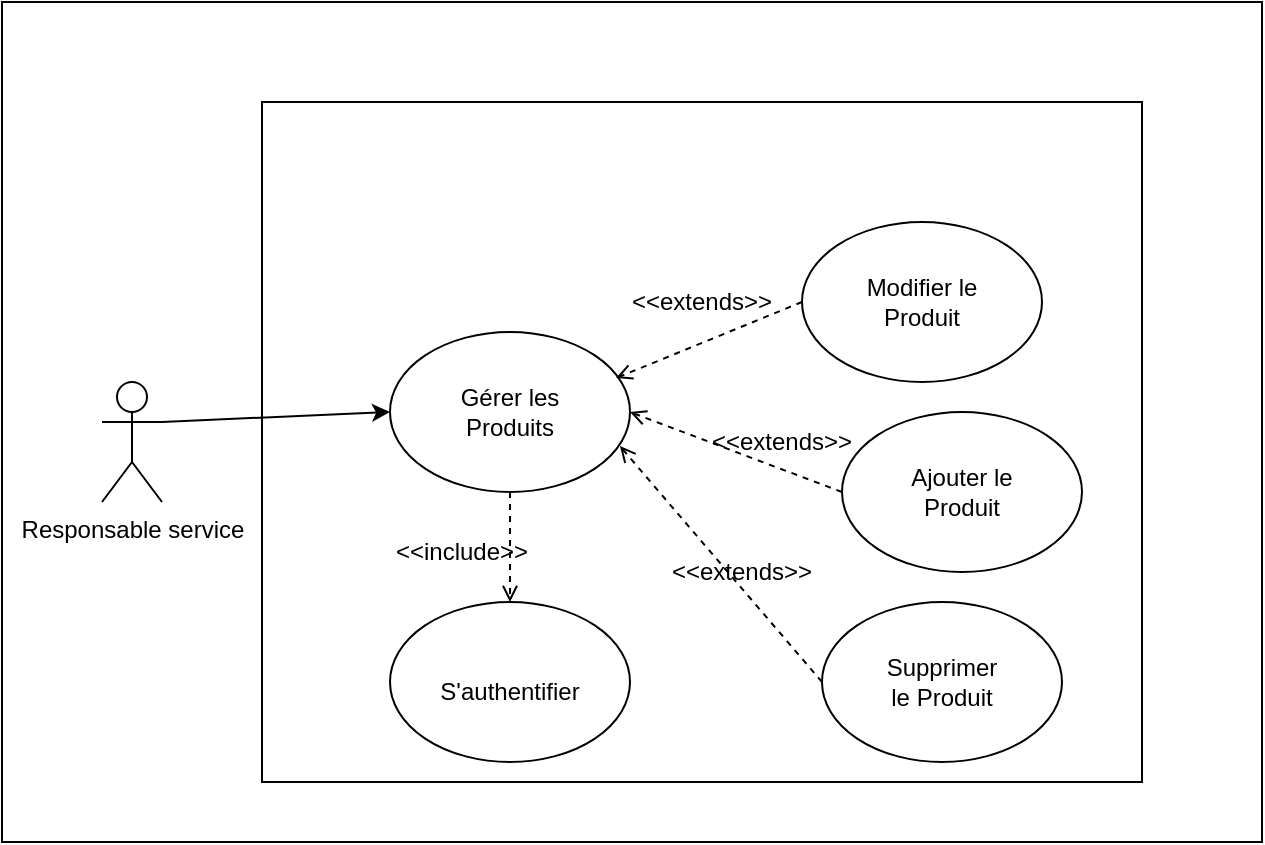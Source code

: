 <mxfile version="21.0.2" type="github">
  <diagram name="Page-1" id="T-ac58-VW4S4glTDpWZ5">
    <mxGraphModel dx="880" dy="395" grid="1" gridSize="10" guides="1" tooltips="1" connect="1" arrows="1" fold="1" page="1" pageScale="1" pageWidth="827" pageHeight="1169" math="0" shadow="0">
      <root>
        <mxCell id="0" />
        <mxCell id="1" parent="0" />
        <mxCell id="qN2MEvTzEiKN6xHjErzq-1" value="" style="rounded=0;whiteSpace=wrap;html=1;" parent="1" vertex="1">
          <mxGeometry x="220" y="380" width="630" height="420" as="geometry" />
        </mxCell>
        <mxCell id="qN2MEvTzEiKN6xHjErzq-2" value="" style="rounded=0;whiteSpace=wrap;html=1;" parent="1" vertex="1">
          <mxGeometry x="350" y="430" width="440" height="340" as="geometry" />
        </mxCell>
        <mxCell id="qN2MEvTzEiKN6xHjErzq-26" style="edgeStyle=none;rounded=0;orthogonalLoop=1;jettySize=auto;html=1;exitX=1;exitY=0.333;exitDx=0;exitDy=0;exitPerimeter=0;entryX=0;entryY=0.5;entryDx=0;entryDy=0;" parent="1" source="qN2MEvTzEiKN6xHjErzq-3" target="qN2MEvTzEiKN6xHjErzq-4" edge="1">
          <mxGeometry relative="1" as="geometry" />
        </mxCell>
        <mxCell id="qN2MEvTzEiKN6xHjErzq-3" value="Responsable service" style="shape=umlActor;verticalLabelPosition=bottom;verticalAlign=top;html=1;outlineConnect=0;" parent="1" vertex="1">
          <mxGeometry x="270" y="570" width="30" height="60" as="geometry" />
        </mxCell>
        <mxCell id="qN2MEvTzEiKN6xHjErzq-34" style="edgeStyle=none;rounded=0;orthogonalLoop=1;jettySize=auto;html=1;exitX=0.5;exitY=1;exitDx=0;exitDy=0;endArrow=open;endFill=0;dashed=1;" parent="1" source="qN2MEvTzEiKN6xHjErzq-4" edge="1">
          <mxGeometry relative="1" as="geometry">
            <mxPoint x="474" y="680" as="targetPoint" />
          </mxGeometry>
        </mxCell>
        <mxCell id="qN2MEvTzEiKN6xHjErzq-4" value="" style="ellipse;whiteSpace=wrap;html=1;" parent="1" vertex="1">
          <mxGeometry x="414" y="545" width="120" height="80" as="geometry" />
        </mxCell>
        <mxCell id="qN2MEvTzEiKN6xHjErzq-8" value="" style="group" parent="1" vertex="1" connectable="0">
          <mxGeometry x="620" y="490" width="120" height="80" as="geometry" />
        </mxCell>
        <mxCell id="qN2MEvTzEiKN6xHjErzq-5" value="" style="ellipse;whiteSpace=wrap;html=1;" parent="qN2MEvTzEiKN6xHjErzq-8" vertex="1">
          <mxGeometry width="120" height="80" as="geometry" />
        </mxCell>
        <mxCell id="qN2MEvTzEiKN6xHjErzq-7" value="Modifier le Produit" style="text;html=1;strokeColor=none;fillColor=none;align=center;verticalAlign=middle;whiteSpace=wrap;rounded=0;" parent="qN2MEvTzEiKN6xHjErzq-8" vertex="1">
          <mxGeometry x="30" y="25" width="60" height="30" as="geometry" />
        </mxCell>
        <mxCell id="qN2MEvTzEiKN6xHjErzq-6" style="rounded=0;orthogonalLoop=1;jettySize=auto;html=1;exitX=0;exitY=0.5;exitDx=0;exitDy=0;entryX=0.942;entryY=0.288;entryDx=0;entryDy=0;entryPerimeter=0;dashed=1;endArrow=open;endFill=0;" parent="1" source="qN2MEvTzEiKN6xHjErzq-5" target="qN2MEvTzEiKN6xHjErzq-4" edge="1">
          <mxGeometry relative="1" as="geometry" />
        </mxCell>
        <mxCell id="qN2MEvTzEiKN6xHjErzq-16" value="" style="group" parent="1" vertex="1" connectable="0">
          <mxGeometry x="640" y="585" width="120" height="80" as="geometry" />
        </mxCell>
        <mxCell id="qN2MEvTzEiKN6xHjErzq-17" value="" style="ellipse;whiteSpace=wrap;html=1;" parent="qN2MEvTzEiKN6xHjErzq-16" vertex="1">
          <mxGeometry width="120" height="80" as="geometry" />
        </mxCell>
        <mxCell id="qN2MEvTzEiKN6xHjErzq-18" value="Ajouter le Produit" style="text;html=1;strokeColor=none;fillColor=none;align=center;verticalAlign=middle;whiteSpace=wrap;rounded=0;" parent="qN2MEvTzEiKN6xHjErzq-16" vertex="1">
          <mxGeometry x="30" y="25" width="60" height="30" as="geometry" />
        </mxCell>
        <mxCell id="qN2MEvTzEiKN6xHjErzq-19" style="rounded=0;orthogonalLoop=1;jettySize=auto;html=1;exitX=0;exitY=0.5;exitDx=0;exitDy=0;entryX=1;entryY=0.5;entryDx=0;entryDy=0;entryPerimeter=0;dashed=1;endArrow=open;endFill=0;" parent="1" source="qN2MEvTzEiKN6xHjErzq-17" target="qN2MEvTzEiKN6xHjErzq-4" edge="1">
          <mxGeometry relative="1" as="geometry">
            <mxPoint x="493" y="593" as="targetPoint" />
          </mxGeometry>
        </mxCell>
        <mxCell id="qN2MEvTzEiKN6xHjErzq-20" value="" style="group" parent="1" vertex="1" connectable="0">
          <mxGeometry x="630" y="680" width="120" height="80" as="geometry" />
        </mxCell>
        <mxCell id="qN2MEvTzEiKN6xHjErzq-21" value="" style="ellipse;whiteSpace=wrap;html=1;" parent="qN2MEvTzEiKN6xHjErzq-20" vertex="1">
          <mxGeometry width="120" height="80" as="geometry" />
        </mxCell>
        <mxCell id="qN2MEvTzEiKN6xHjErzq-22" value="Supprimer le Produit" style="text;html=1;strokeColor=none;fillColor=none;align=center;verticalAlign=middle;whiteSpace=wrap;rounded=0;" parent="qN2MEvTzEiKN6xHjErzq-20" vertex="1">
          <mxGeometry x="30" y="25" width="60" height="30" as="geometry" />
        </mxCell>
        <mxCell id="qN2MEvTzEiKN6xHjErzq-23" style="rounded=0;orthogonalLoop=1;jettySize=auto;html=1;exitX=0;exitY=0.5;exitDx=0;exitDy=0;entryX=0.958;entryY=0.713;entryDx=0;entryDy=0;entryPerimeter=0;dashed=1;endArrow=open;endFill=0;" parent="1" source="qN2MEvTzEiKN6xHjErzq-21" target="qN2MEvTzEiKN6xHjErzq-4" edge="1">
          <mxGeometry relative="1" as="geometry">
            <mxPoint x="503" y="603" as="targetPoint" />
          </mxGeometry>
        </mxCell>
        <mxCell id="qN2MEvTzEiKN6xHjErzq-27" value="&amp;lt;&amp;lt;extends&amp;gt;&amp;gt;" style="text;html=1;strokeColor=none;fillColor=none;align=center;verticalAlign=middle;whiteSpace=wrap;rounded=0;" parent="1" vertex="1">
          <mxGeometry x="540" y="515" width="60" height="30" as="geometry" />
        </mxCell>
        <mxCell id="qN2MEvTzEiKN6xHjErzq-28" value="&amp;lt;&amp;lt;extends&amp;gt;&amp;gt;" style="text;html=1;strokeColor=none;fillColor=none;align=center;verticalAlign=middle;whiteSpace=wrap;rounded=0;" parent="1" vertex="1">
          <mxGeometry x="560" y="650" width="60" height="30" as="geometry" />
        </mxCell>
        <mxCell id="qN2MEvTzEiKN6xHjErzq-29" value="&amp;lt;&amp;lt;extends&amp;gt;&amp;gt;" style="text;html=1;strokeColor=none;fillColor=none;align=center;verticalAlign=middle;whiteSpace=wrap;rounded=0;" parent="1" vertex="1">
          <mxGeometry x="580" y="585" width="60" height="30" as="geometry" />
        </mxCell>
        <mxCell id="qN2MEvTzEiKN6xHjErzq-30" value="Gérer les Produits" style="text;html=1;strokeColor=none;fillColor=none;align=center;verticalAlign=middle;whiteSpace=wrap;rounded=0;" parent="1" vertex="1">
          <mxGeometry x="436" y="570" width="76" height="30" as="geometry" />
        </mxCell>
        <mxCell id="qN2MEvTzEiKN6xHjErzq-33" value="" style="group" parent="1" vertex="1" connectable="0">
          <mxGeometry x="414" y="680" width="120" height="80" as="geometry" />
        </mxCell>
        <mxCell id="qN2MEvTzEiKN6xHjErzq-31" value="" style="ellipse;whiteSpace=wrap;html=1;" parent="qN2MEvTzEiKN6xHjErzq-33" vertex="1">
          <mxGeometry width="120" height="80" as="geometry" />
        </mxCell>
        <mxCell id="qN2MEvTzEiKN6xHjErzq-32" value="S&#39;authentifier" style="text;html=1;strokeColor=none;fillColor=none;align=center;verticalAlign=middle;whiteSpace=wrap;rounded=0;" parent="qN2MEvTzEiKN6xHjErzq-33" vertex="1">
          <mxGeometry x="30" y="30" width="60" height="30" as="geometry" />
        </mxCell>
        <mxCell id="qN2MEvTzEiKN6xHjErzq-35" value="&amp;lt;&amp;lt;include&amp;gt;&amp;gt;" style="text;html=1;strokeColor=none;fillColor=none;align=center;verticalAlign=middle;whiteSpace=wrap;rounded=0;" parent="1" vertex="1">
          <mxGeometry x="420" y="640" width="60" height="30" as="geometry" />
        </mxCell>
      </root>
    </mxGraphModel>
  </diagram>
</mxfile>
